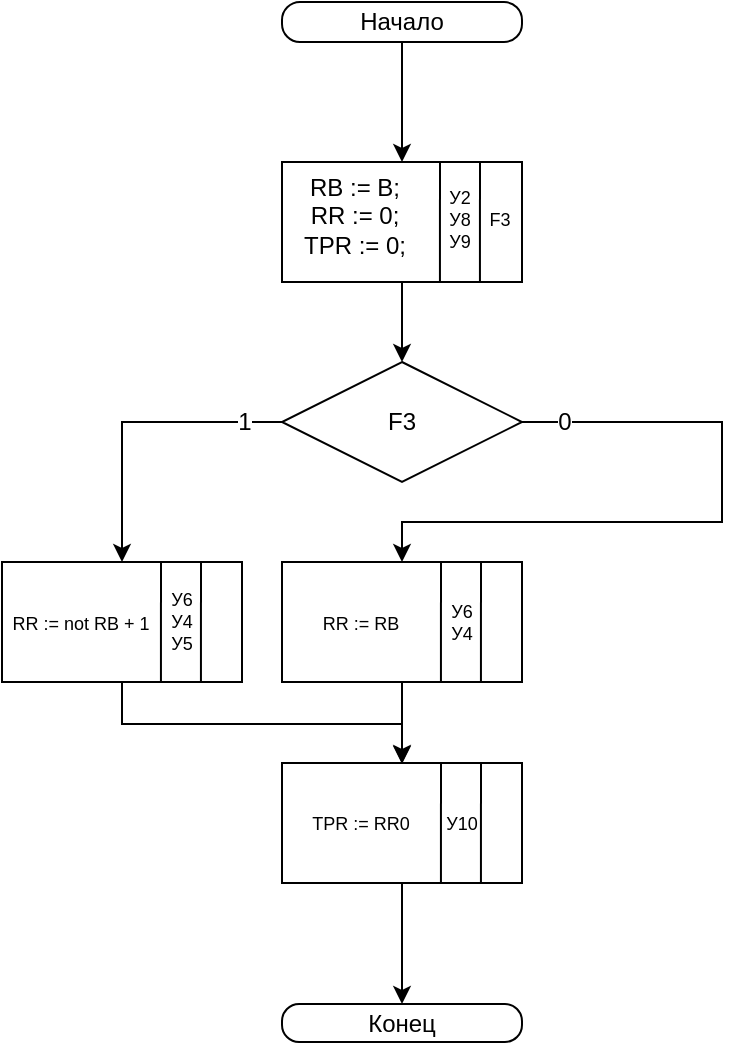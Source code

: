 <mxfile version="12.3.2" type="device" pages="1"><diagram id="ino8X07yagJUm5cUdguc" name="Page-1"><mxGraphModel dx="932" dy="612" grid="1" gridSize="10" guides="1" tooltips="1" connect="1" arrows="1" fold="1" page="1" pageScale="1" pageWidth="827" pageHeight="1169" math="0" shadow="0"><root><mxCell id="0"/><mxCell id="1" parent="0"/><mxCell id="_YIfg3i4x5maGK3U4gLa-12" style="edgeStyle=orthogonalEdgeStyle;rounded=0;orthogonalLoop=1;jettySize=auto;html=1;exitX=0.5;exitY=1;exitDx=0;exitDy=0;entryX=0.5;entryY=0;entryDx=0;entryDy=0;" parent="1" source="_YIfg3i4x5maGK3U4gLa-1" target="_YIfg3i4x5maGK3U4gLa-3" edge="1"><mxGeometry relative="1" as="geometry"/></mxCell><mxCell id="_YIfg3i4x5maGK3U4gLa-1" value="Начало" style="rounded=1;whiteSpace=wrap;html=1;imageHeight=24;arcSize=45;" parent="1" vertex="1"><mxGeometry x="360" y="90" width="120" height="20" as="geometry"/></mxCell><mxCell id="_YIfg3i4x5maGK3U4gLa-2" value="Конец" style="rounded=1;whiteSpace=wrap;html=1;arcSize=45;" parent="1" vertex="1"><mxGeometry x="360" y="591" width="120" height="19" as="geometry"/></mxCell><mxCell id="_YIfg3i4x5maGK3U4gLa-11" style="edgeStyle=orthogonalEdgeStyle;rounded=0;orthogonalLoop=1;jettySize=auto;html=1;exitX=0.5;exitY=1;exitDx=0;exitDy=0;entryX=0.5;entryY=0;entryDx=0;entryDy=0;" parent="1" source="_YIfg3i4x5maGK3U4gLa-3" target="_YIfg3i4x5maGK3U4gLa-9" edge="1"><mxGeometry relative="1" as="geometry"/></mxCell><mxCell id="_YIfg3i4x5maGK3U4gLa-3" value="" style="rounded=0;whiteSpace=wrap;html=1;" parent="1" vertex="1"><mxGeometry x="360" y="170" width="120" height="60" as="geometry"/></mxCell><mxCell id="_YIfg3i4x5maGK3U4gLa-4" value="" style="endArrow=none;html=1;exitX=0.583;exitY=1;exitDx=0;exitDy=0;exitPerimeter=0;" parent="1" edge="1"><mxGeometry width="50" height="50" relative="1" as="geometry"><mxPoint x="438.96" y="230" as="sourcePoint"/><mxPoint x="439" y="170" as="targetPoint"/></mxGeometry></mxCell><mxCell id="_YIfg3i4x5maGK3U4gLa-5" value="" style="endArrow=none;html=1;exitX=0.583;exitY=1;exitDx=0;exitDy=0;exitPerimeter=0;" parent="1" edge="1"><mxGeometry width="50" height="50" relative="1" as="geometry"><mxPoint x="458.96" y="230" as="sourcePoint"/><mxPoint x="459" y="170" as="targetPoint"/></mxGeometry></mxCell><mxCell id="_YIfg3i4x5maGK3U4gLa-6" value="RB := B;&lt;br&gt;RR := 0;&lt;br&gt;TPR := 0;" style="text;html=1;strokeColor=none;fillColor=none;align=center;verticalAlign=middle;whiteSpace=wrap;rounded=0;" parent="1" vertex="1"><mxGeometry x="360" y="173" width="73" height="48" as="geometry"/></mxCell><mxCell id="_YIfg3i4x5maGK3U4gLa-7" value="У2&lt;br&gt;У8&lt;br&gt;У9" style="text;html=1;strokeColor=none;fillColor=none;align=center;verticalAlign=middle;whiteSpace=wrap;rounded=0;fontSize=9;" parent="1" vertex="1"><mxGeometry x="444" y="189" width="10" height="20" as="geometry"/></mxCell><mxCell id="_YIfg3i4x5maGK3U4gLa-8" value="F3" style="text;html=1;strokeColor=none;fillColor=none;align=center;verticalAlign=middle;whiteSpace=wrap;rounded=0;fontSize=9;" parent="1" vertex="1"><mxGeometry x="464" y="189" width="10" height="20" as="geometry"/></mxCell><mxCell id="_YIfg3i4x5maGK3U4gLa-14" style="edgeStyle=orthogonalEdgeStyle;rounded=0;orthogonalLoop=1;jettySize=auto;html=1;exitX=0;exitY=0.5;exitDx=0;exitDy=0;entryX=0.5;entryY=0;entryDx=0;entryDy=0;" parent="1" source="_YIfg3i4x5maGK3U4gLa-9" target="_YIfg3i4x5maGK3U4gLa-24" edge="1"><mxGeometry relative="1" as="geometry"><Array as="points"><mxPoint x="280" y="300"/></Array><mxPoint x="420" y="370" as="targetPoint"/></mxGeometry></mxCell><mxCell id="_YIfg3i4x5maGK3U4gLa-36" value="1" style="text;html=1;align=center;verticalAlign=middle;resizable=0;points=[];;labelBackgroundColor=#ffffff;" parent="_YIfg3i4x5maGK3U4gLa-14" vertex="1" connectable="0"><mxGeometry x="-0.512" y="1" relative="1" as="geometry"><mxPoint x="17" y="-1" as="offset"/></mxGeometry></mxCell><mxCell id="_YIfg3i4x5maGK3U4gLa-22" style="edgeStyle=orthogonalEdgeStyle;rounded=0;orthogonalLoop=1;jettySize=auto;html=1;exitX=1;exitY=0.5;exitDx=0;exitDy=0;jumpSize=6;entryX=0.5;entryY=0;entryDx=0;entryDy=0;" parent="1" source="_YIfg3i4x5maGK3U4gLa-9" target="_YIfg3i4x5maGK3U4gLa-17" edge="1"><mxGeometry relative="1" as="geometry"><Array as="points"><mxPoint x="580" y="300"/><mxPoint x="580" y="350"/><mxPoint x="420" y="350"/></Array><mxPoint x="580" y="420" as="targetPoint"/></mxGeometry></mxCell><mxCell id="_YIfg3i4x5maGK3U4gLa-35" value="0" style="text;html=1;align=center;verticalAlign=middle;resizable=0;points=[];;labelBackgroundColor=#ffffff;" parent="_YIfg3i4x5maGK3U4gLa-22" vertex="1" connectable="0"><mxGeometry x="0.15" relative="1" as="geometry"><mxPoint x="-40" y="-50" as="offset"/></mxGeometry></mxCell><mxCell id="_YIfg3i4x5maGK3U4gLa-9" value="F3" style="rhombus;whiteSpace=wrap;html=1;" parent="1" vertex="1"><mxGeometry x="360" y="270" width="120" height="60" as="geometry"/></mxCell><mxCell id="mm2yy1tvn-SzPlEQDEvn-9" style="edgeStyle=orthogonalEdgeStyle;rounded=0;orthogonalLoop=1;jettySize=auto;html=1;entryX=0.5;entryY=0;entryDx=0;entryDy=0;fontSize=11;" parent="1" source="_YIfg3i4x5maGK3U4gLa-17" target="mm2yy1tvn-SzPlEQDEvn-2" edge="1"><mxGeometry relative="1" as="geometry"/></mxCell><mxCell id="_YIfg3i4x5maGK3U4gLa-17" value="" style="rounded=0;whiteSpace=wrap;html=1;" parent="1" vertex="1"><mxGeometry x="360" y="370" width="120" height="60" as="geometry"/></mxCell><mxCell id="_YIfg3i4x5maGK3U4gLa-18" value="" style="endArrow=none;html=1;exitX=0.583;exitY=1;exitDx=0;exitDy=0;exitPerimeter=0;" parent="1" edge="1"><mxGeometry width="50" height="50" relative="1" as="geometry"><mxPoint x="439.46" y="430" as="sourcePoint"/><mxPoint x="439.5" y="370" as="targetPoint"/></mxGeometry></mxCell><mxCell id="_YIfg3i4x5maGK3U4gLa-19" value="" style="endArrow=none;html=1;exitX=0.583;exitY=1;exitDx=0;exitDy=0;exitPerimeter=0;" parent="1" edge="1"><mxGeometry width="50" height="50" relative="1" as="geometry"><mxPoint x="459.46" y="430" as="sourcePoint"/><mxPoint x="459.5" y="370" as="targetPoint"/></mxGeometry></mxCell><mxCell id="_YIfg3i4x5maGK3U4gLa-20" value="RR := RB" style="text;html=1;strokeColor=none;fillColor=none;align=center;verticalAlign=middle;whiteSpace=wrap;rounded=0;fontSize=9;" parent="1" vertex="1"><mxGeometry x="363" y="378" width="73" height="45" as="geometry"/></mxCell><mxCell id="_YIfg3i4x5maGK3U4gLa-21" value="У6&lt;br&gt;У4" style="text;html=1;strokeColor=none;fillColor=none;align=center;verticalAlign=middle;whiteSpace=wrap;rounded=0;fontSize=9;" parent="1" vertex="1"><mxGeometry x="445" y="390" width="10" height="20" as="geometry"/></mxCell><mxCell id="mm2yy1tvn-SzPlEQDEvn-10" style="edgeStyle=orthogonalEdgeStyle;rounded=0;orthogonalLoop=1;jettySize=auto;html=1;fontSize=11;" parent="1" source="_YIfg3i4x5maGK3U4gLa-24" edge="1"><mxGeometry relative="1" as="geometry"><mxPoint x="420" y="471" as="targetPoint"/><Array as="points"><mxPoint x="280" y="451"/><mxPoint x="420" y="451"/></Array></mxGeometry></mxCell><mxCell id="_YIfg3i4x5maGK3U4gLa-24" value="" style="rounded=0;whiteSpace=wrap;html=1;" parent="1" vertex="1"><mxGeometry x="220" y="370" width="120" height="60" as="geometry"/></mxCell><mxCell id="_YIfg3i4x5maGK3U4gLa-25" value="" style="endArrow=none;html=1;exitX=0.583;exitY=1;exitDx=0;exitDy=0;exitPerimeter=0;" parent="1" edge="1"><mxGeometry width="50" height="50" relative="1" as="geometry"><mxPoint x="299.46" y="430" as="sourcePoint"/><mxPoint x="299.5" y="370" as="targetPoint"/></mxGeometry></mxCell><mxCell id="_YIfg3i4x5maGK3U4gLa-26" value="" style="endArrow=none;html=1;exitX=0.583;exitY=1;exitDx=0;exitDy=0;exitPerimeter=0;" parent="1" edge="1"><mxGeometry width="50" height="50" relative="1" as="geometry"><mxPoint x="319.46" y="430" as="sourcePoint"/><mxPoint x="319.5" y="370" as="targetPoint"/></mxGeometry></mxCell><mxCell id="_YIfg3i4x5maGK3U4gLa-27" value="RR := not RB + 1" style="text;html=1;strokeColor=none;fillColor=none;align=center;verticalAlign=middle;whiteSpace=wrap;rounded=0;fontSize=9;" parent="1" vertex="1"><mxGeometry x="223" y="378" width="73" height="45" as="geometry"/></mxCell><mxCell id="_YIfg3i4x5maGK3U4gLa-28" value="У6&lt;br&gt;У4&lt;br&gt;У5" style="text;html=1;strokeColor=none;fillColor=none;align=center;verticalAlign=middle;whiteSpace=wrap;rounded=0;fontSize=9;" parent="1" vertex="1"><mxGeometry x="305" y="390" width="10" height="20" as="geometry"/></mxCell><mxCell id="mm2yy1tvn-SzPlEQDEvn-11" style="edgeStyle=orthogonalEdgeStyle;rounded=0;orthogonalLoop=1;jettySize=auto;html=1;entryX=0.5;entryY=0;entryDx=0;entryDy=0;fontSize=11;" parent="1" source="mm2yy1tvn-SzPlEQDEvn-2" target="_YIfg3i4x5maGK3U4gLa-2" edge="1"><mxGeometry relative="1" as="geometry"/></mxCell><mxCell id="mm2yy1tvn-SzPlEQDEvn-2" value="" style="rounded=0;whiteSpace=wrap;html=1;" parent="1" vertex="1"><mxGeometry x="360" y="470.5" width="120" height="60" as="geometry"/></mxCell><mxCell id="mm2yy1tvn-SzPlEQDEvn-3" value="" style="endArrow=none;html=1;exitX=0.583;exitY=1;exitDx=0;exitDy=0;exitPerimeter=0;" parent="1" edge="1"><mxGeometry width="50" height="50" relative="1" as="geometry"><mxPoint x="439.46" y="530.5" as="sourcePoint"/><mxPoint x="439.5" y="470.5" as="targetPoint"/></mxGeometry></mxCell><mxCell id="mm2yy1tvn-SzPlEQDEvn-4" value="" style="endArrow=none;html=1;exitX=0.583;exitY=1;exitDx=0;exitDy=0;exitPerimeter=0;" parent="1" edge="1"><mxGeometry width="50" height="50" relative="1" as="geometry"><mxPoint x="459.46" y="530.5" as="sourcePoint"/><mxPoint x="459.5" y="470.5" as="targetPoint"/></mxGeometry></mxCell><mxCell id="mm2yy1tvn-SzPlEQDEvn-5" value="TPR := RR0" style="text;html=1;strokeColor=none;fillColor=none;align=center;verticalAlign=middle;whiteSpace=wrap;rounded=0;fontSize=9;" parent="1" vertex="1"><mxGeometry x="363" y="478.5" width="73" height="45" as="geometry"/></mxCell><mxCell id="mm2yy1tvn-SzPlEQDEvn-6" value="У10" style="text;html=1;strokeColor=none;fillColor=none;align=center;verticalAlign=middle;whiteSpace=wrap;rounded=0;fontSize=9;" parent="1" vertex="1"><mxGeometry x="445" y="490.5" width="10" height="20" as="geometry"/></mxCell></root></mxGraphModel></diagram></mxfile>
